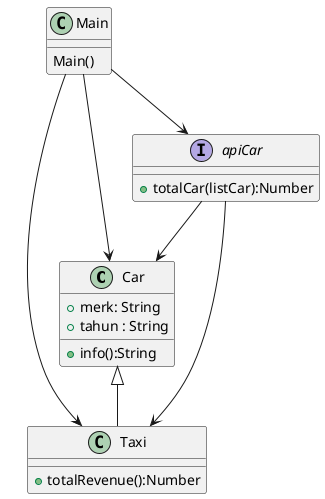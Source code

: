 @startuml classdiagram-car

class Car{
    +merk: String
    +tahun : String

    +info():String
}
 
class Taxi extends Car{
    +totalRevenue():Number
}

class Main {
    Main()
}

interface apiCar{
    +totalCar(listCar):Number
}

Main --> Car
Main --> Taxi
Main --> apiCar
apiCar --> Car
apiCar --> Taxi

@enduml
